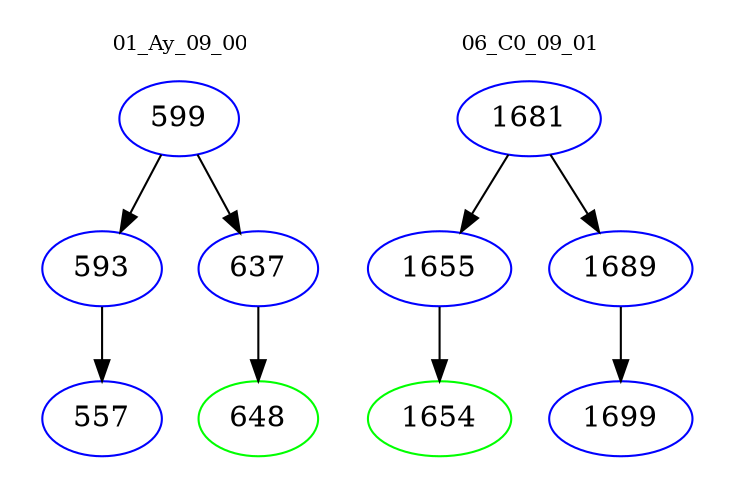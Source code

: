 digraph{
subgraph cluster_0 {
color = white
label = "01_Ay_09_00";
fontsize=10;
T0_599 [label="599", color="blue"]
T0_599 -> T0_593 [color="black"]
T0_593 [label="593", color="blue"]
T0_593 -> T0_557 [color="black"]
T0_557 [label="557", color="blue"]
T0_599 -> T0_637 [color="black"]
T0_637 [label="637", color="blue"]
T0_637 -> T0_648 [color="black"]
T0_648 [label="648", color="green"]
}
subgraph cluster_1 {
color = white
label = "06_C0_09_01";
fontsize=10;
T1_1681 [label="1681", color="blue"]
T1_1681 -> T1_1655 [color="black"]
T1_1655 [label="1655", color="blue"]
T1_1655 -> T1_1654 [color="black"]
T1_1654 [label="1654", color="green"]
T1_1681 -> T1_1689 [color="black"]
T1_1689 [label="1689", color="blue"]
T1_1689 -> T1_1699 [color="black"]
T1_1699 [label="1699", color="blue"]
}
}
